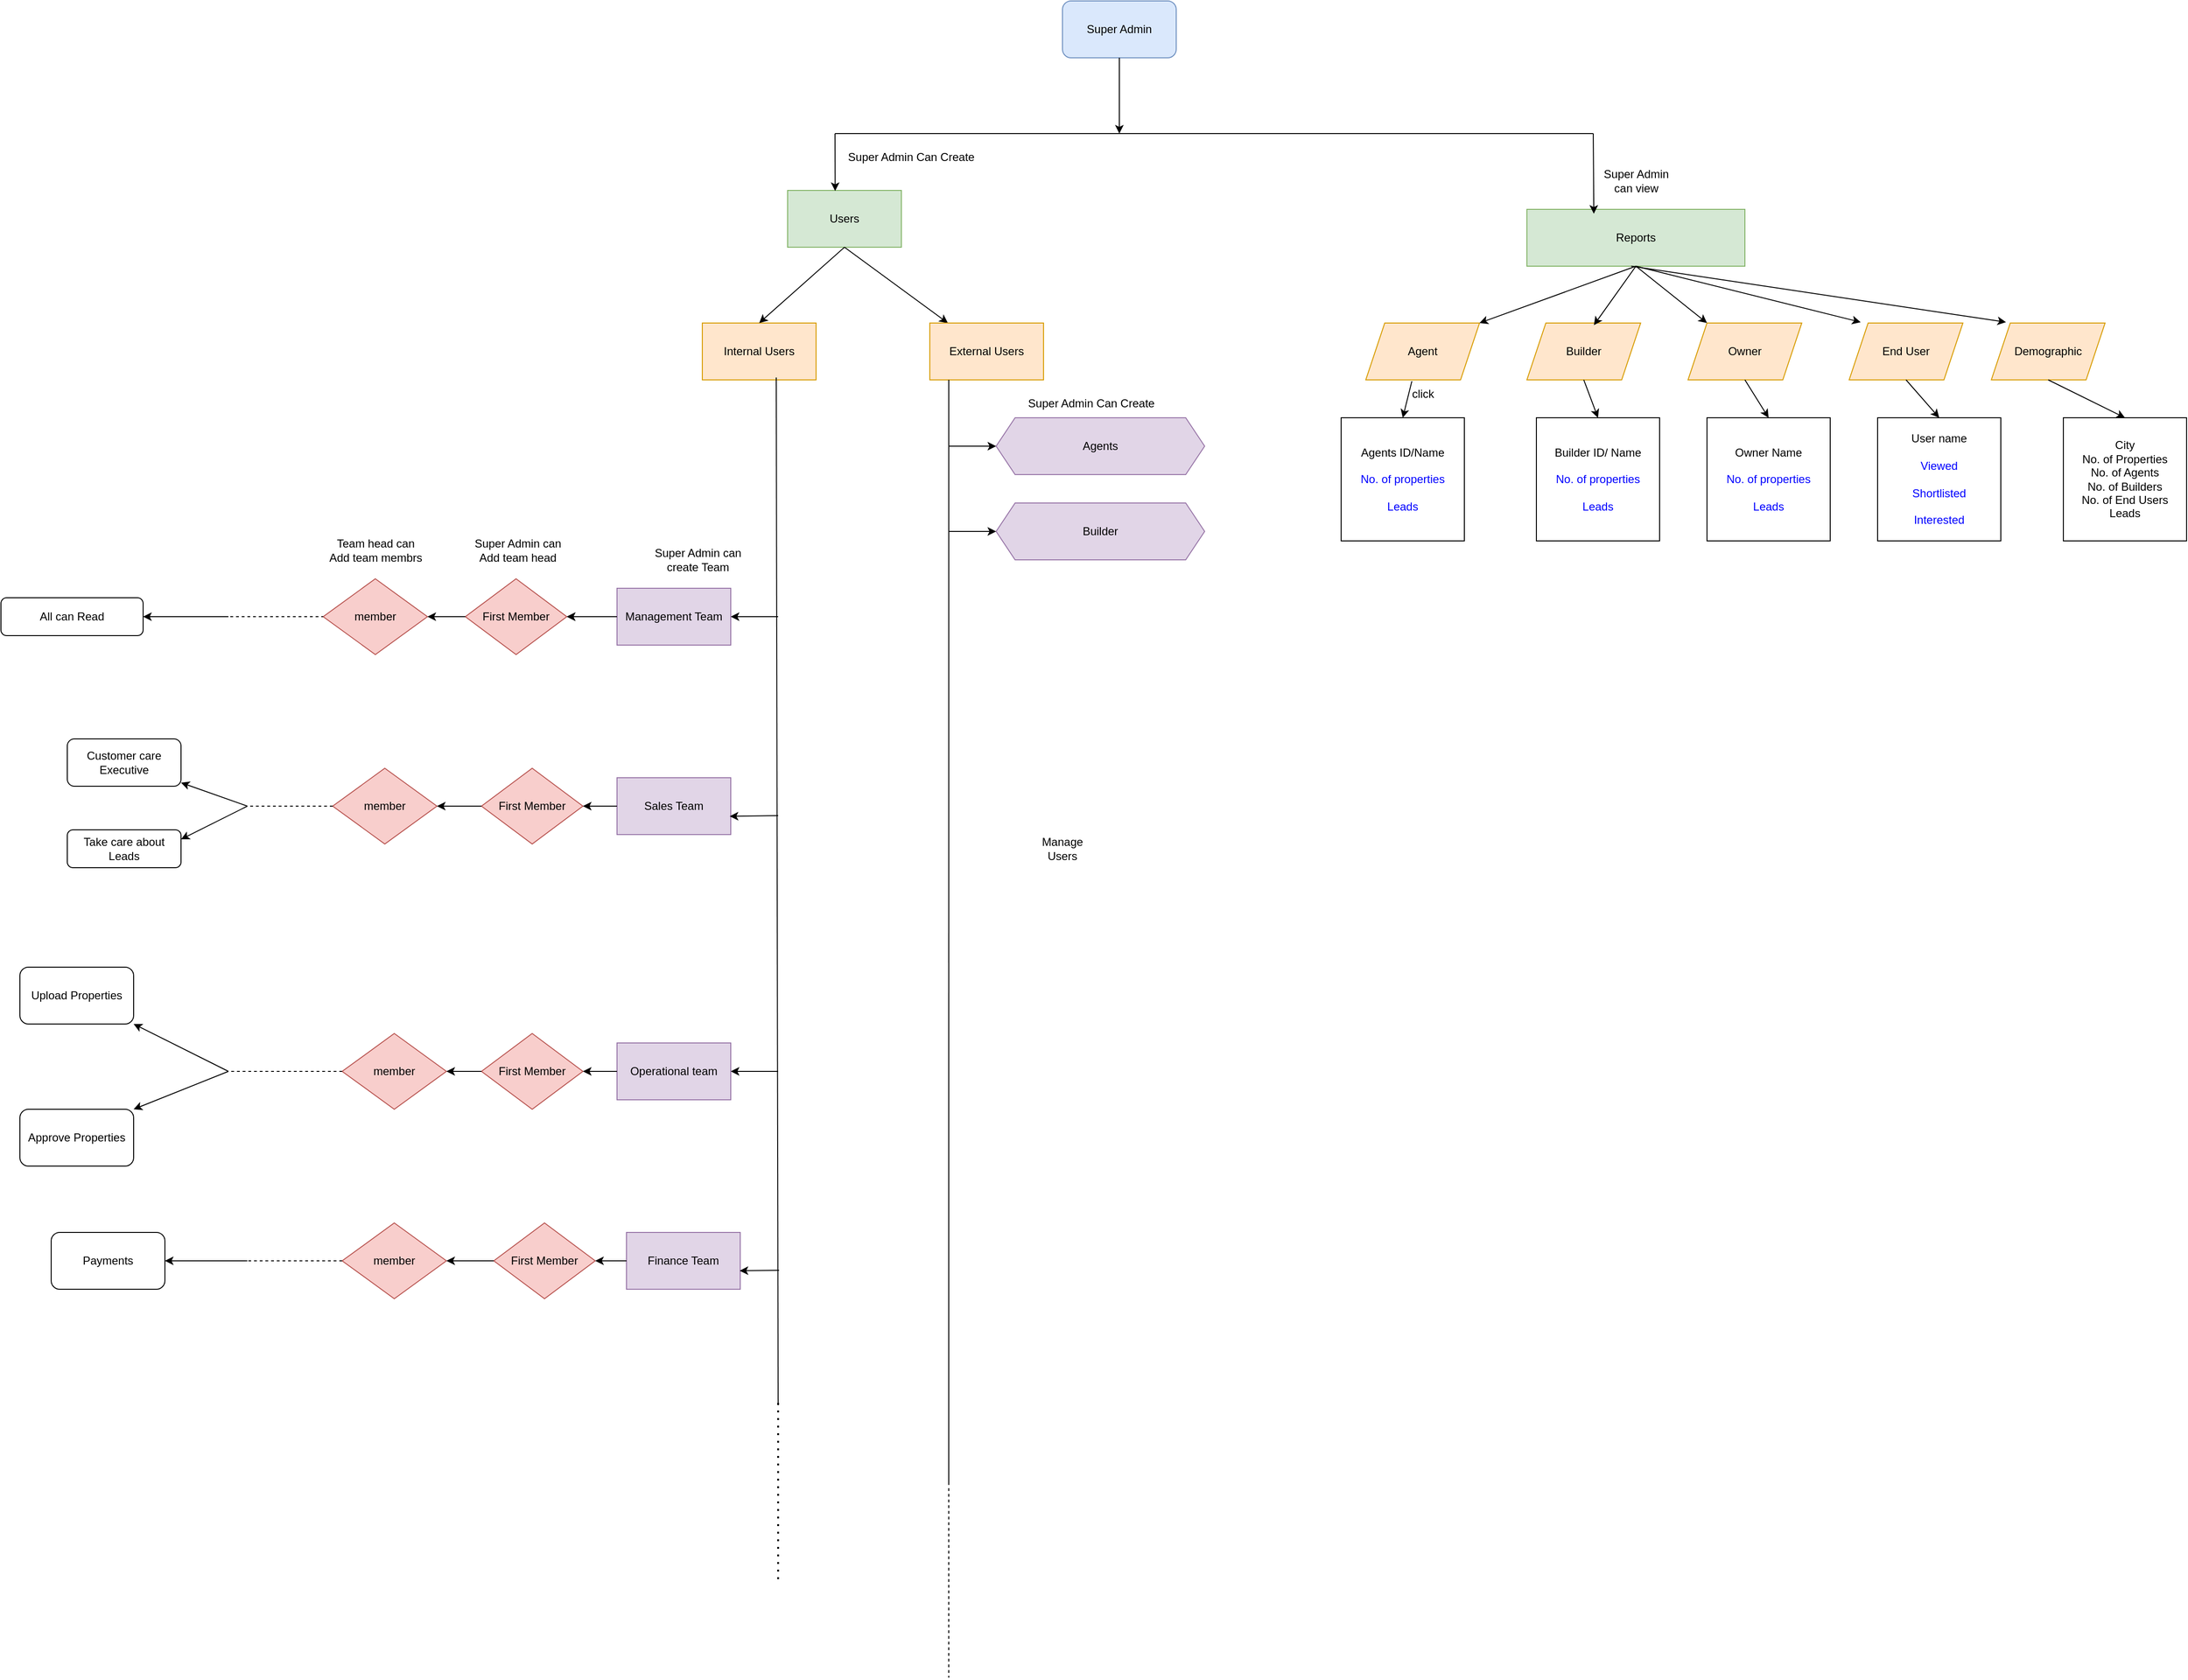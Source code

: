 <mxfile version="22.1.2" type="github">
  <diagram id="C5RBs43oDa-KdzZeNtuy" name="Page-1">
    <mxGraphModel dx="4830" dy="1856" grid="1" gridSize="10" guides="1" tooltips="1" connect="1" arrows="1" fold="1" page="1" pageScale="1" pageWidth="827" pageHeight="1169" math="0" shadow="0">
      <root>
        <mxCell id="WIyWlLk6GJQsqaUBKTNV-0" />
        <mxCell id="WIyWlLk6GJQsqaUBKTNV-1" parent="WIyWlLk6GJQsqaUBKTNV-0" />
        <mxCell id="WIyWlLk6GJQsqaUBKTNV-3" value="Super Admin" style="rounded=1;whiteSpace=wrap;html=1;fontSize=12;glass=0;strokeWidth=1;shadow=0;fillColor=#dae8fc;strokeColor=#6c8ebf;" parent="WIyWlLk6GJQsqaUBKTNV-1" vertex="1">
          <mxGeometry x="120" y="340" width="120" height="60" as="geometry" />
        </mxCell>
        <mxCell id="PIT35P4ncly065lTr-8g-21" value="" style="endArrow=none;html=1;rounded=0;" parent="WIyWlLk6GJQsqaUBKTNV-1" edge="1">
          <mxGeometry width="50" height="50" relative="1" as="geometry">
            <mxPoint x="-120" y="480" as="sourcePoint" />
            <mxPoint x="680" y="480" as="targetPoint" />
          </mxGeometry>
        </mxCell>
        <mxCell id="PIT35P4ncly065lTr-8g-30" value="Users" style="rounded=0;whiteSpace=wrap;html=1;fillColor=#d5e8d4;strokeColor=#82b366;" parent="WIyWlLk6GJQsqaUBKTNV-1" vertex="1">
          <mxGeometry x="-170" y="540" width="120" height="60" as="geometry" />
        </mxCell>
        <mxCell id="PIT35P4ncly065lTr-8g-32" value="Reports" style="rounded=0;whiteSpace=wrap;html=1;fillColor=#d5e8d4;strokeColor=#82b366;" parent="WIyWlLk6GJQsqaUBKTNV-1" vertex="1">
          <mxGeometry x="610" y="560" width="230" height="60" as="geometry" />
        </mxCell>
        <mxCell id="PIT35P4ncly065lTr-8g-42" value="Manage Users" style="text;html=1;strokeColor=none;fillColor=none;align=center;verticalAlign=middle;whiteSpace=wrap;rounded=0;" parent="WIyWlLk6GJQsqaUBKTNV-1" vertex="1">
          <mxGeometry x="90" y="1220" width="60" height="30" as="geometry" />
        </mxCell>
        <mxCell id="PIT35P4ncly065lTr-8g-38" value="Internal Users" style="rounded=0;whiteSpace=wrap;html=1;fillColor=#ffe6cc;strokeColor=#d79b00;" parent="WIyWlLk6GJQsqaUBKTNV-1" vertex="1">
          <mxGeometry x="-260" y="680" width="120" height="60" as="geometry" />
        </mxCell>
        <mxCell id="nNYuNas8sAvrbR3IsNDS-35" value="" style="edgeStyle=orthogonalEdgeStyle;rounded=0;orthogonalLoop=1;jettySize=auto;html=1;" edge="1" parent="WIyWlLk6GJQsqaUBKTNV-1" source="PIT35P4ncly065lTr-8g-41" target="PIT35P4ncly065lTr-8g-125">
          <mxGeometry relative="1" as="geometry" />
        </mxCell>
        <mxCell id="PIT35P4ncly065lTr-8g-41" value="Management Team" style="rounded=0;whiteSpace=wrap;html=1;fillColor=#e1d5e7;strokeColor=#9673a6;" parent="WIyWlLk6GJQsqaUBKTNV-1" vertex="1">
          <mxGeometry x="-350" y="960" width="120" height="60" as="geometry" />
        </mxCell>
        <mxCell id="PIT35P4ncly065lTr-8g-49" value="" style="endArrow=classic;html=1;rounded=0;exitX=0.5;exitY=1;exitDx=0;exitDy=0;entryX=0.5;entryY=0;entryDx=0;entryDy=0;" parent="WIyWlLk6GJQsqaUBKTNV-1" source="PIT35P4ncly065lTr-8g-30" target="PIT35P4ncly065lTr-8g-38" edge="1">
          <mxGeometry width="50" height="50" relative="1" as="geometry">
            <mxPoint x="-550" y="640" as="sourcePoint" />
            <mxPoint x="-500" y="590" as="targetPoint" />
          </mxGeometry>
        </mxCell>
        <mxCell id="PIT35P4ncly065lTr-8g-90" value="" style="endArrow=classic;html=1;rounded=0;entryX=0.418;entryY=0.01;entryDx=0;entryDy=0;entryPerimeter=0;" parent="WIyWlLk6GJQsqaUBKTNV-1" target="PIT35P4ncly065lTr-8g-30" edge="1">
          <mxGeometry width="50" height="50" relative="1" as="geometry">
            <mxPoint x="-120" y="480" as="sourcePoint" />
            <mxPoint y="700" as="targetPoint" />
          </mxGeometry>
        </mxCell>
        <mxCell id="PIT35P4ncly065lTr-8g-93" value="" style="endArrow=classic;html=1;rounded=0;entryX=0.307;entryY=0.077;entryDx=0;entryDy=0;entryPerimeter=0;" parent="WIyWlLk6GJQsqaUBKTNV-1" target="PIT35P4ncly065lTr-8g-32" edge="1">
          <mxGeometry width="50" height="50" relative="1" as="geometry">
            <mxPoint x="680" y="480" as="sourcePoint" />
            <mxPoint x="660" y="460" as="targetPoint" />
          </mxGeometry>
        </mxCell>
        <mxCell id="PIT35P4ncly065lTr-8g-95" value="" style="endArrow=classic;html=1;rounded=0;exitX=0.5;exitY=1;exitDx=0;exitDy=0;" parent="WIyWlLk6GJQsqaUBKTNV-1" source="PIT35P4ncly065lTr-8g-30" target="PIT35P4ncly065lTr-8g-96" edge="1">
          <mxGeometry width="50" height="50" relative="1" as="geometry">
            <mxPoint x="110" y="590" as="sourcePoint" />
            <mxPoint x="70" y="690" as="targetPoint" />
          </mxGeometry>
        </mxCell>
        <mxCell id="PIT35P4ncly065lTr-8g-96" value="External Users" style="rounded=0;whiteSpace=wrap;html=1;fillColor=#ffe6cc;strokeColor=#d79b00;" parent="WIyWlLk6GJQsqaUBKTNV-1" vertex="1">
          <mxGeometry x="-20" y="680" width="120" height="60" as="geometry" />
        </mxCell>
        <mxCell id="PIT35P4ncly065lTr-8g-97" value="Sales Team" style="rounded=0;whiteSpace=wrap;html=1;fillColor=#e1d5e7;strokeColor=#9673a6;" parent="WIyWlLk6GJQsqaUBKTNV-1" vertex="1">
          <mxGeometry x="-350" y="1160" width="120" height="60" as="geometry" />
        </mxCell>
        <mxCell id="PIT35P4ncly065lTr-8g-98" value="Operational team" style="rounded=0;whiteSpace=wrap;html=1;fillColor=#e1d5e7;strokeColor=#9673a6;" parent="WIyWlLk6GJQsqaUBKTNV-1" vertex="1">
          <mxGeometry x="-350" y="1440" width="120" height="60" as="geometry" />
        </mxCell>
        <mxCell id="PIT35P4ncly065lTr-8g-99" value="Finance Team" style="rounded=0;whiteSpace=wrap;html=1;fillColor=#e1d5e7;strokeColor=#9673a6;" parent="WIyWlLk6GJQsqaUBKTNV-1" vertex="1">
          <mxGeometry x="-340" y="1640" width="120" height="60" as="geometry" />
        </mxCell>
        <mxCell id="PIT35P4ncly065lTr-8g-102" value="Agents" style="shape=hexagon;perimeter=hexagonPerimeter2;whiteSpace=wrap;html=1;fixedSize=1;fillColor=#e1d5e7;strokeColor=#9673a6;" parent="WIyWlLk6GJQsqaUBKTNV-1" vertex="1">
          <mxGeometry x="50" y="780" width="220" height="60" as="geometry" />
        </mxCell>
        <mxCell id="PIT35P4ncly065lTr-8g-103" value="Builder" style="shape=hexagon;perimeter=hexagonPerimeter2;whiteSpace=wrap;html=1;fixedSize=1;fillColor=#e1d5e7;strokeColor=#9673a6;" parent="WIyWlLk6GJQsqaUBKTNV-1" vertex="1">
          <mxGeometry x="50" y="870" width="220" height="60" as="geometry" />
        </mxCell>
        <mxCell id="PIT35P4ncly065lTr-8g-106" value="Agent" style="shape=parallelogram;perimeter=parallelogramPerimeter;whiteSpace=wrap;html=1;fixedSize=1;fillColor=#ffe6cc;strokeColor=#d79b00;" parent="WIyWlLk6GJQsqaUBKTNV-1" vertex="1">
          <mxGeometry x="440" y="680" width="120" height="60" as="geometry" />
        </mxCell>
        <mxCell id="PIT35P4ncly065lTr-8g-107" value="Builder" style="shape=parallelogram;perimeter=parallelogramPerimeter;whiteSpace=wrap;html=1;fixedSize=1;fillColor=#ffe6cc;strokeColor=#d79b00;" parent="WIyWlLk6GJQsqaUBKTNV-1" vertex="1">
          <mxGeometry x="610" y="680" width="120" height="60" as="geometry" />
        </mxCell>
        <mxCell id="PIT35P4ncly065lTr-8g-108" value="Owner" style="shape=parallelogram;perimeter=parallelogramPerimeter;whiteSpace=wrap;html=1;fixedSize=1;fillColor=#ffe6cc;strokeColor=#d79b00;" parent="WIyWlLk6GJQsqaUBKTNV-1" vertex="1">
          <mxGeometry x="780" y="680" width="120" height="60" as="geometry" />
        </mxCell>
        <mxCell id="PIT35P4ncly065lTr-8g-109" value="End User" style="shape=parallelogram;perimeter=parallelogramPerimeter;whiteSpace=wrap;html=1;fixedSize=1;fillColor=#ffe6cc;strokeColor=#d79b00;" parent="WIyWlLk6GJQsqaUBKTNV-1" vertex="1">
          <mxGeometry x="950" y="680" width="120" height="60" as="geometry" />
        </mxCell>
        <mxCell id="PIT35P4ncly065lTr-8g-110" value="" style="endArrow=classic;html=1;rounded=0;exitX=0.5;exitY=1;exitDx=0;exitDy=0;entryX=1;entryY=0;entryDx=0;entryDy=0;" parent="WIyWlLk6GJQsqaUBKTNV-1" source="PIT35P4ncly065lTr-8g-32" target="PIT35P4ncly065lTr-8g-106" edge="1">
          <mxGeometry width="50" height="50" relative="1" as="geometry">
            <mxPoint x="530" y="840" as="sourcePoint" />
            <mxPoint x="580" y="790" as="targetPoint" />
          </mxGeometry>
        </mxCell>
        <mxCell id="PIT35P4ncly065lTr-8g-111" value="" style="endArrow=classic;html=1;rounded=0;exitX=0.5;exitY=1;exitDx=0;exitDy=0;entryX=0.589;entryY=0.038;entryDx=0;entryDy=0;entryPerimeter=0;" parent="WIyWlLk6GJQsqaUBKTNV-1" source="PIT35P4ncly065lTr-8g-32" target="PIT35P4ncly065lTr-8g-107" edge="1">
          <mxGeometry width="50" height="50" relative="1" as="geometry">
            <mxPoint x="670" y="630" as="sourcePoint" />
            <mxPoint x="770" y="640" as="targetPoint" />
          </mxGeometry>
        </mxCell>
        <mxCell id="PIT35P4ncly065lTr-8g-112" value="" style="endArrow=classic;html=1;rounded=0;entryX=0.167;entryY=0;entryDx=0;entryDy=0;entryPerimeter=0;exitX=0.5;exitY=1;exitDx=0;exitDy=0;" parent="WIyWlLk6GJQsqaUBKTNV-1" target="PIT35P4ncly065lTr-8g-108" edge="1" source="PIT35P4ncly065lTr-8g-32">
          <mxGeometry width="50" height="50" relative="1" as="geometry">
            <mxPoint x="670" y="620" as="sourcePoint" />
            <mxPoint x="710" y="590" as="targetPoint" />
          </mxGeometry>
        </mxCell>
        <mxCell id="PIT35P4ncly065lTr-8g-113" value="" style="endArrow=classic;html=1;rounded=0;entryX=0.101;entryY=-0.015;entryDx=0;entryDy=0;entryPerimeter=0;exitX=0.5;exitY=1;exitDx=0;exitDy=0;" parent="WIyWlLk6GJQsqaUBKTNV-1" target="PIT35P4ncly065lTr-8g-109" edge="1" source="PIT35P4ncly065lTr-8g-32">
          <mxGeometry width="50" height="50" relative="1" as="geometry">
            <mxPoint x="670" y="620" as="sourcePoint" />
            <mxPoint x="790" y="580" as="targetPoint" />
          </mxGeometry>
        </mxCell>
        <mxCell id="PIT35P4ncly065lTr-8g-115" value="All can Read" style="rounded=1;whiteSpace=wrap;html=1;" parent="WIyWlLk6GJQsqaUBKTNV-1" vertex="1">
          <mxGeometry x="-1000" y="970" width="150" height="40" as="geometry" />
        </mxCell>
        <mxCell id="PIT35P4ncly065lTr-8g-116" value="Take care about Leads" style="rounded=1;whiteSpace=wrap;html=1;" parent="WIyWlLk6GJQsqaUBKTNV-1" vertex="1">
          <mxGeometry x="-930" y="1215" width="120" height="40" as="geometry" />
        </mxCell>
        <mxCell id="PIT35P4ncly065lTr-8g-117" value="Customer care Executive" style="rounded=1;whiteSpace=wrap;html=1;" parent="WIyWlLk6GJQsqaUBKTNV-1" vertex="1">
          <mxGeometry x="-930" y="1119" width="120" height="50" as="geometry" />
        </mxCell>
        <mxCell id="PIT35P4ncly065lTr-8g-119" value="Upload Properties" style="rounded=1;whiteSpace=wrap;html=1;" parent="WIyWlLk6GJQsqaUBKTNV-1" vertex="1">
          <mxGeometry x="-980" y="1360" width="120" height="60" as="geometry" />
        </mxCell>
        <mxCell id="PIT35P4ncly065lTr-8g-123" value="Approve Properties" style="rounded=1;whiteSpace=wrap;html=1;" parent="WIyWlLk6GJQsqaUBKTNV-1" vertex="1">
          <mxGeometry x="-980" y="1510" width="120" height="60" as="geometry" />
        </mxCell>
        <mxCell id="PIT35P4ncly065lTr-8g-125" value="First Member" style="rhombus;whiteSpace=wrap;html=1;fillColor=#f8cecc;strokeColor=#b85450;" parent="WIyWlLk6GJQsqaUBKTNV-1" vertex="1">
          <mxGeometry x="-510" y="950" width="107" height="80" as="geometry" />
        </mxCell>
        <mxCell id="PIT35P4ncly065lTr-8g-126" value="member" style="rhombus;whiteSpace=wrap;html=1;fillColor=#f8cecc;strokeColor=#b85450;" parent="WIyWlLk6GJQsqaUBKTNV-1" vertex="1">
          <mxGeometry x="-650" y="1150" width="110" height="80" as="geometry" />
        </mxCell>
        <mxCell id="PIT35P4ncly065lTr-8g-128" value="First Member" style="rhombus;whiteSpace=wrap;html=1;fillColor=#f8cecc;strokeColor=#b85450;" parent="WIyWlLk6GJQsqaUBKTNV-1" vertex="1">
          <mxGeometry x="-493" y="1430" width="107" height="80" as="geometry" />
        </mxCell>
        <mxCell id="PIT35P4ncly065lTr-8g-129" value="First Member" style="rhombus;whiteSpace=wrap;html=1;fillColor=#f8cecc;strokeColor=#b85450;" parent="WIyWlLk6GJQsqaUBKTNV-1" vertex="1">
          <mxGeometry x="-493" y="1150" width="107" height="80" as="geometry" />
        </mxCell>
        <mxCell id="PIT35P4ncly065lTr-8g-130" value="First Member" style="rhombus;whiteSpace=wrap;html=1;fillColor=#f8cecc;strokeColor=#b85450;" parent="WIyWlLk6GJQsqaUBKTNV-1" vertex="1">
          <mxGeometry x="-480" y="1630" width="107" height="80" as="geometry" />
        </mxCell>
        <mxCell id="PIT35P4ncly065lTr-8g-134" value="member" style="rhombus;whiteSpace=wrap;html=1;fillColor=#f8cecc;strokeColor=#b85450;" parent="WIyWlLk6GJQsqaUBKTNV-1" vertex="1">
          <mxGeometry x="-660" y="950" width="110" height="80" as="geometry" />
        </mxCell>
        <mxCell id="PIT35P4ncly065lTr-8g-136" value="member" style="rhombus;whiteSpace=wrap;html=1;fillColor=#f8cecc;strokeColor=#b85450;" parent="WIyWlLk6GJQsqaUBKTNV-1" vertex="1">
          <mxGeometry x="-640" y="1430" width="110" height="80" as="geometry" />
        </mxCell>
        <mxCell id="PIT35P4ncly065lTr-8g-137" value="member" style="rhombus;whiteSpace=wrap;html=1;fillColor=#f8cecc;strokeColor=#b85450;" parent="WIyWlLk6GJQsqaUBKTNV-1" vertex="1">
          <mxGeometry x="-640" y="1630" width="110" height="80" as="geometry" />
        </mxCell>
        <mxCell id="PIT35P4ncly065lTr-8g-139" value="Payments" style="rounded=1;whiteSpace=wrap;html=1;" parent="WIyWlLk6GJQsqaUBKTNV-1" vertex="1">
          <mxGeometry x="-947" y="1640" width="120" height="60" as="geometry" />
        </mxCell>
        <mxCell id="PIT35P4ncly065lTr-8g-140" value="Agents ID/Name&lt;br&gt;&lt;br&gt;&lt;font color=&quot;#0000ff&quot;&gt;No. of properties&lt;br&gt;&lt;br&gt;Leads&lt;/font&gt;" style="rounded=0;whiteSpace=wrap;html=1;" parent="WIyWlLk6GJQsqaUBKTNV-1" vertex="1">
          <mxGeometry x="414" y="780" width="130" height="130" as="geometry" />
        </mxCell>
        <mxCell id="PIT35P4ncly065lTr-8g-141" value="" style="endArrow=classic;html=1;rounded=0;exitX=0;exitY=0.5;exitDx=0;exitDy=0;entryX=1;entryY=0.5;entryDx=0;entryDy=0;" parent="WIyWlLk6GJQsqaUBKTNV-1" source="PIT35P4ncly065lTr-8g-41" target="PIT35P4ncly065lTr-8g-125" edge="1">
          <mxGeometry width="50" height="50" relative="1" as="geometry">
            <mxPoint x="-470" y="1190" as="sourcePoint" />
            <mxPoint x="-390" y="1040" as="targetPoint" />
          </mxGeometry>
        </mxCell>
        <mxCell id="PIT35P4ncly065lTr-8g-142" value="" style="endArrow=classic;html=1;rounded=0;exitX=0;exitY=0.5;exitDx=0;exitDy=0;entryX=1;entryY=0.5;entryDx=0;entryDy=0;" parent="WIyWlLk6GJQsqaUBKTNV-1" source="PIT35P4ncly065lTr-8g-125" target="PIT35P4ncly065lTr-8g-134" edge="1">
          <mxGeometry width="50" height="50" relative="1" as="geometry">
            <mxPoint x="-470" y="1190" as="sourcePoint" />
            <mxPoint x="-420" y="1140" as="targetPoint" />
          </mxGeometry>
        </mxCell>
        <mxCell id="PIT35P4ncly065lTr-8g-143" value="" style="endArrow=classic;html=1;rounded=0;entryX=1;entryY=0.5;entryDx=0;entryDy=0;" parent="WIyWlLk6GJQsqaUBKTNV-1" target="PIT35P4ncly065lTr-8g-115" edge="1">
          <mxGeometry width="50" height="50" relative="1" as="geometry">
            <mxPoint x="-760" y="990" as="sourcePoint" />
            <mxPoint x="-420" y="1140" as="targetPoint" />
          </mxGeometry>
        </mxCell>
        <mxCell id="PIT35P4ncly065lTr-8g-144" value="" style="endArrow=classic;html=1;rounded=0;exitX=0;exitY=0.5;exitDx=0;exitDy=0;entryX=1;entryY=0.5;entryDx=0;entryDy=0;" parent="WIyWlLk6GJQsqaUBKTNV-1" source="PIT35P4ncly065lTr-8g-97" target="PIT35P4ncly065lTr-8g-129" edge="1">
          <mxGeometry width="50" height="50" relative="1" as="geometry">
            <mxPoint x="-520" y="1180" as="sourcePoint" />
            <mxPoint x="-470" y="1130" as="targetPoint" />
          </mxGeometry>
        </mxCell>
        <mxCell id="PIT35P4ncly065lTr-8g-145" value="" style="endArrow=classic;html=1;rounded=0;exitX=0;exitY=0.5;exitDx=0;exitDy=0;entryX=1;entryY=0.5;entryDx=0;entryDy=0;" parent="WIyWlLk6GJQsqaUBKTNV-1" source="PIT35P4ncly065lTr-8g-129" target="PIT35P4ncly065lTr-8g-126" edge="1">
          <mxGeometry width="50" height="50" relative="1" as="geometry">
            <mxPoint x="-520" y="1180" as="sourcePoint" />
            <mxPoint x="-470" y="1130" as="targetPoint" />
          </mxGeometry>
        </mxCell>
        <mxCell id="PIT35P4ncly065lTr-8g-146" value="" style="endArrow=classic;html=1;rounded=0;" parent="WIyWlLk6GJQsqaUBKTNV-1" target="PIT35P4ncly065lTr-8g-117" edge="1">
          <mxGeometry width="50" height="50" relative="1" as="geometry">
            <mxPoint x="-740" y="1190" as="sourcePoint" />
            <mxPoint x="-470" y="1130" as="targetPoint" />
          </mxGeometry>
        </mxCell>
        <mxCell id="PIT35P4ncly065lTr-8g-148" value="" style="endArrow=classic;html=1;rounded=0;entryX=1;entryY=0.25;entryDx=0;entryDy=0;" parent="WIyWlLk6GJQsqaUBKTNV-1" target="PIT35P4ncly065lTr-8g-116" edge="1">
          <mxGeometry width="50" height="50" relative="1" as="geometry">
            <mxPoint x="-740" y="1190" as="sourcePoint" />
            <mxPoint x="-470" y="1130" as="targetPoint" />
          </mxGeometry>
        </mxCell>
        <mxCell id="PIT35P4ncly065lTr-8g-149" value="" style="endArrow=classic;html=1;rounded=0;exitX=0.5;exitY=1;exitDx=0;exitDy=0;" parent="WIyWlLk6GJQsqaUBKTNV-1" source="WIyWlLk6GJQsqaUBKTNV-3" edge="1">
          <mxGeometry width="50" height="50" relative="1" as="geometry">
            <mxPoint x="30" y="610" as="sourcePoint" />
            <mxPoint x="180" y="480" as="targetPoint" />
          </mxGeometry>
        </mxCell>
        <mxCell id="PIT35P4ncly065lTr-8g-150" value="" style="endArrow=none;html=1;rounded=0;entryX=0.65;entryY=0.958;entryDx=0;entryDy=0;entryPerimeter=0;" parent="WIyWlLk6GJQsqaUBKTNV-1" target="PIT35P4ncly065lTr-8g-38" edge="1">
          <mxGeometry width="50" height="50" relative="1" as="geometry">
            <mxPoint x="-180" y="1822.5" as="sourcePoint" />
            <mxPoint x="-450" y="900" as="targetPoint" />
          </mxGeometry>
        </mxCell>
        <mxCell id="PIT35P4ncly065lTr-8g-151" value="" style="endArrow=classic;html=1;rounded=0;entryX=1;entryY=0.5;entryDx=0;entryDy=0;" parent="WIyWlLk6GJQsqaUBKTNV-1" target="PIT35P4ncly065lTr-8g-41" edge="1">
          <mxGeometry width="50" height="50" relative="1" as="geometry">
            <mxPoint x="-180" y="990" as="sourcePoint" />
            <mxPoint x="-450" y="920" as="targetPoint" />
          </mxGeometry>
        </mxCell>
        <mxCell id="PIT35P4ncly065lTr-8g-152" value="" style="endArrow=classic;html=1;rounded=0;entryX=0.991;entryY=0.679;entryDx=0;entryDy=0;entryPerimeter=0;" parent="WIyWlLk6GJQsqaUBKTNV-1" target="PIT35P4ncly065lTr-8g-97" edge="1">
          <mxGeometry width="50" height="50" relative="1" as="geometry">
            <mxPoint x="-180" y="1200" as="sourcePoint" />
            <mxPoint x="-450" y="1040" as="targetPoint" />
          </mxGeometry>
        </mxCell>
        <mxCell id="PIT35P4ncly065lTr-8g-153" value="" style="endArrow=classic;html=1;rounded=0;entryX=1;entryY=0.5;entryDx=0;entryDy=0;" parent="WIyWlLk6GJQsqaUBKTNV-1" target="PIT35P4ncly065lTr-8g-98" edge="1">
          <mxGeometry width="50" height="50" relative="1" as="geometry">
            <mxPoint x="-180" y="1470" as="sourcePoint" />
            <mxPoint x="-670" y="1390" as="targetPoint" />
          </mxGeometry>
        </mxCell>
        <mxCell id="PIT35P4ncly065lTr-8g-154" value="" style="endArrow=classic;html=1;rounded=0;entryX=0.995;entryY=0.675;entryDx=0;entryDy=0;entryPerimeter=0;" parent="WIyWlLk6GJQsqaUBKTNV-1" target="PIT35P4ncly065lTr-8g-99" edge="1">
          <mxGeometry width="50" height="50" relative="1" as="geometry">
            <mxPoint x="-179.048" y="1680" as="sourcePoint" />
            <mxPoint x="-670" y="1560" as="targetPoint" />
          </mxGeometry>
        </mxCell>
        <mxCell id="PIT35P4ncly065lTr-8g-155" value="" style="endArrow=classic;html=1;rounded=0;exitX=0;exitY=0.5;exitDx=0;exitDy=0;entryX=1;entryY=0.5;entryDx=0;entryDy=0;" parent="WIyWlLk6GJQsqaUBKTNV-1" source="PIT35P4ncly065lTr-8g-98" target="PIT35P4ncly065lTr-8g-128" edge="1">
          <mxGeometry width="50" height="50" relative="1" as="geometry">
            <mxPoint x="-580" y="1530" as="sourcePoint" />
            <mxPoint x="-530" y="1480" as="targetPoint" />
          </mxGeometry>
        </mxCell>
        <mxCell id="PIT35P4ncly065lTr-8g-156" value="" style="endArrow=classic;html=1;rounded=0;exitX=0;exitY=0.5;exitDx=0;exitDy=0;entryX=1;entryY=0.5;entryDx=0;entryDy=0;" parent="WIyWlLk6GJQsqaUBKTNV-1" source="PIT35P4ncly065lTr-8g-128" target="PIT35P4ncly065lTr-8g-136" edge="1">
          <mxGeometry width="50" height="50" relative="1" as="geometry">
            <mxPoint x="-580" y="1530" as="sourcePoint" />
            <mxPoint x="-500" y="1590" as="targetPoint" />
          </mxGeometry>
        </mxCell>
        <mxCell id="PIT35P4ncly065lTr-8g-157" value="" style="endArrow=classic;html=1;rounded=0;entryX=1;entryY=1;entryDx=0;entryDy=0;" parent="WIyWlLk6GJQsqaUBKTNV-1" target="PIT35P4ncly065lTr-8g-119" edge="1">
          <mxGeometry width="50" height="50" relative="1" as="geometry">
            <mxPoint x="-760" y="1470" as="sourcePoint" />
            <mxPoint x="-530" y="1480" as="targetPoint" />
          </mxGeometry>
        </mxCell>
        <mxCell id="PIT35P4ncly065lTr-8g-158" value="" style="endArrow=classic;html=1;rounded=0;entryX=1;entryY=0;entryDx=0;entryDy=0;" parent="WIyWlLk6GJQsqaUBKTNV-1" target="PIT35P4ncly065lTr-8g-123" edge="1">
          <mxGeometry width="50" height="50" relative="1" as="geometry">
            <mxPoint x="-760" y="1470" as="sourcePoint" />
            <mxPoint x="-530" y="1480" as="targetPoint" />
          </mxGeometry>
        </mxCell>
        <mxCell id="PIT35P4ncly065lTr-8g-159" value="" style="endArrow=classic;html=1;rounded=0;exitX=0;exitY=0.5;exitDx=0;exitDy=0;entryX=1;entryY=0.5;entryDx=0;entryDy=0;" parent="WIyWlLk6GJQsqaUBKTNV-1" source="PIT35P4ncly065lTr-8g-99" target="PIT35P4ncly065lTr-8g-130" edge="1">
          <mxGeometry width="50" height="50" relative="1" as="geometry">
            <mxPoint x="-570" y="1430" as="sourcePoint" />
            <mxPoint x="-520" y="1380" as="targetPoint" />
          </mxGeometry>
        </mxCell>
        <mxCell id="PIT35P4ncly065lTr-8g-160" value="" style="endArrow=classic;html=1;rounded=0;exitX=0;exitY=0.5;exitDx=0;exitDy=0;entryX=1;entryY=0.5;entryDx=0;entryDy=0;" parent="WIyWlLk6GJQsqaUBKTNV-1" source="PIT35P4ncly065lTr-8g-130" target="PIT35P4ncly065lTr-8g-137" edge="1">
          <mxGeometry width="50" height="50" relative="1" as="geometry">
            <mxPoint x="-570" y="1430" as="sourcePoint" />
            <mxPoint x="-520" y="1380" as="targetPoint" />
          </mxGeometry>
        </mxCell>
        <mxCell id="PIT35P4ncly065lTr-8g-161" value="" style="endArrow=classic;html=1;rounded=0;entryX=1;entryY=0.5;entryDx=0;entryDy=0;" parent="WIyWlLk6GJQsqaUBKTNV-1" target="PIT35P4ncly065lTr-8g-139" edge="1">
          <mxGeometry width="50" height="50" relative="1" as="geometry">
            <mxPoint x="-740" y="1670" as="sourcePoint" />
            <mxPoint x="-520" y="1380" as="targetPoint" />
          </mxGeometry>
        </mxCell>
        <mxCell id="nNYuNas8sAvrbR3IsNDS-0" value="Owner Name&lt;br&gt;&lt;br&gt;&lt;font color=&quot;#0000ff&quot;&gt;No. of properties&lt;br&gt;&lt;br&gt;Leads&lt;/font&gt;" style="rounded=0;whiteSpace=wrap;html=1;" vertex="1" parent="WIyWlLk6GJQsqaUBKTNV-1">
          <mxGeometry x="800" y="780" width="130" height="130" as="geometry" />
        </mxCell>
        <mxCell id="nNYuNas8sAvrbR3IsNDS-1" value="Builder ID/ Name&lt;br&gt;&lt;br&gt;&lt;font color=&quot;#0000ff&quot;&gt;No. of properties&lt;br&gt;&lt;br&gt;Leads&lt;/font&gt;" style="rounded=0;whiteSpace=wrap;html=1;" vertex="1" parent="WIyWlLk6GJQsqaUBKTNV-1">
          <mxGeometry x="620" y="780" width="130" height="130" as="geometry" />
        </mxCell>
        <mxCell id="nNYuNas8sAvrbR3IsNDS-2" value="User name&lt;br&gt;&lt;br&gt;&lt;font color=&quot;#0000ff&quot;&gt;Viewed&lt;br&gt;&lt;br&gt;Shortlisted&lt;br&gt;&lt;br&gt;Interested&lt;br&gt;&lt;/font&gt;" style="rounded=0;whiteSpace=wrap;html=1;" vertex="1" parent="WIyWlLk6GJQsqaUBKTNV-1">
          <mxGeometry x="980" y="780" width="130" height="130" as="geometry" />
        </mxCell>
        <mxCell id="nNYuNas8sAvrbR3IsNDS-3" value="City&lt;br&gt;No. of Properties&lt;br&gt;No. of Agents&lt;br&gt;No. of Builders&lt;br&gt;No. of End Users&lt;br&gt;Leads" style="rounded=0;whiteSpace=wrap;html=1;" vertex="1" parent="WIyWlLk6GJQsqaUBKTNV-1">
          <mxGeometry x="1176" y="780" width="130" height="130" as="geometry" />
        </mxCell>
        <mxCell id="nNYuNas8sAvrbR3IsNDS-4" value="Demographic" style="shape=parallelogram;perimeter=parallelogramPerimeter;whiteSpace=wrap;html=1;fixedSize=1;fillColor=#ffe6cc;strokeColor=#d79b00;" vertex="1" parent="WIyWlLk6GJQsqaUBKTNV-1">
          <mxGeometry x="1100" y="680" width="120" height="60" as="geometry" />
        </mxCell>
        <mxCell id="nNYuNas8sAvrbR3IsNDS-5" value="" style="endArrow=classic;html=1;rounded=0;entryX=0.129;entryY=-0.015;entryDx=0;entryDy=0;entryPerimeter=0;" edge="1" parent="WIyWlLk6GJQsqaUBKTNV-1" target="nNYuNas8sAvrbR3IsNDS-4">
          <mxGeometry width="50" height="50" relative="1" as="geometry">
            <mxPoint x="720" y="620" as="sourcePoint" />
            <mxPoint x="900" y="650" as="targetPoint" />
          </mxGeometry>
        </mxCell>
        <mxCell id="nNYuNas8sAvrbR3IsNDS-9" value="" style="endArrow=classic;html=1;rounded=0;exitX=0.5;exitY=1;exitDx=0;exitDy=0;entryX=0.5;entryY=0;entryDx=0;entryDy=0;" edge="1" parent="WIyWlLk6GJQsqaUBKTNV-1" source="PIT35P4ncly065lTr-8g-107" target="nNYuNas8sAvrbR3IsNDS-1">
          <mxGeometry width="50" height="50" relative="1" as="geometry">
            <mxPoint x="920" y="840" as="sourcePoint" />
            <mxPoint x="970" y="790" as="targetPoint" />
          </mxGeometry>
        </mxCell>
        <mxCell id="nNYuNas8sAvrbR3IsNDS-10" value="" style="endArrow=classic;html=1;rounded=0;exitX=0.405;exitY=1.024;exitDx=0;exitDy=0;exitPerimeter=0;entryX=0.5;entryY=0;entryDx=0;entryDy=0;" edge="1" parent="WIyWlLk6GJQsqaUBKTNV-1" source="PIT35P4ncly065lTr-8g-106" target="PIT35P4ncly065lTr-8g-140">
          <mxGeometry width="50" height="50" relative="1" as="geometry">
            <mxPoint x="920" y="840" as="sourcePoint" />
            <mxPoint x="970" y="790" as="targetPoint" />
          </mxGeometry>
        </mxCell>
        <mxCell id="nNYuNas8sAvrbR3IsNDS-11" value="" style="endArrow=classic;html=1;rounded=0;exitX=0.5;exitY=1;exitDx=0;exitDy=0;entryX=0.5;entryY=0;entryDx=0;entryDy=0;" edge="1" parent="WIyWlLk6GJQsqaUBKTNV-1" source="PIT35P4ncly065lTr-8g-108" target="nNYuNas8sAvrbR3IsNDS-0">
          <mxGeometry width="50" height="50" relative="1" as="geometry">
            <mxPoint x="920" y="840" as="sourcePoint" />
            <mxPoint x="970" y="790" as="targetPoint" />
          </mxGeometry>
        </mxCell>
        <mxCell id="nNYuNas8sAvrbR3IsNDS-12" value="" style="endArrow=classic;html=1;rounded=0;exitX=0.5;exitY=1;exitDx=0;exitDy=0;entryX=0.5;entryY=0;entryDx=0;entryDy=0;" edge="1" parent="WIyWlLk6GJQsqaUBKTNV-1" source="PIT35P4ncly065lTr-8g-109" target="nNYuNas8sAvrbR3IsNDS-2">
          <mxGeometry width="50" height="50" relative="1" as="geometry">
            <mxPoint x="920" y="840" as="sourcePoint" />
            <mxPoint x="970" y="790" as="targetPoint" />
          </mxGeometry>
        </mxCell>
        <mxCell id="nNYuNas8sAvrbR3IsNDS-13" value="" style="endArrow=classic;html=1;rounded=0;exitX=0.5;exitY=1;exitDx=0;exitDy=0;entryX=0.5;entryY=0;entryDx=0;entryDy=0;" edge="1" parent="WIyWlLk6GJQsqaUBKTNV-1" source="nNYuNas8sAvrbR3IsNDS-4" target="nNYuNas8sAvrbR3IsNDS-3">
          <mxGeometry width="50" height="50" relative="1" as="geometry">
            <mxPoint x="920" y="840" as="sourcePoint" />
            <mxPoint x="970" y="790" as="targetPoint" />
          </mxGeometry>
        </mxCell>
        <mxCell id="nNYuNas8sAvrbR3IsNDS-14" value="" style="endArrow=none;html=1;rounded=0;entryX=0.167;entryY=1;entryDx=0;entryDy=0;entryPerimeter=0;" edge="1" parent="WIyWlLk6GJQsqaUBKTNV-1" target="PIT35P4ncly065lTr-8g-96">
          <mxGeometry width="50" height="50" relative="1" as="geometry">
            <mxPoint y="1906.667" as="sourcePoint" />
            <mxPoint x="130" y="960" as="targetPoint" />
          </mxGeometry>
        </mxCell>
        <mxCell id="nNYuNas8sAvrbR3IsNDS-15" value="" style="endArrow=classic;html=1;rounded=0;entryX=0;entryY=0.5;entryDx=0;entryDy=0;" edge="1" parent="WIyWlLk6GJQsqaUBKTNV-1" target="PIT35P4ncly065lTr-8g-102">
          <mxGeometry width="50" height="50" relative="1" as="geometry">
            <mxPoint y="810" as="sourcePoint" />
            <mxPoint x="20" y="1160" as="targetPoint" />
          </mxGeometry>
        </mxCell>
        <mxCell id="nNYuNas8sAvrbR3IsNDS-16" value="" style="endArrow=classic;html=1;rounded=0;entryX=0;entryY=0.5;entryDx=0;entryDy=0;" edge="1" parent="WIyWlLk6GJQsqaUBKTNV-1" target="PIT35P4ncly065lTr-8g-103">
          <mxGeometry width="50" height="50" relative="1" as="geometry">
            <mxPoint y="900" as="sourcePoint" />
            <mxPoint x="50" y="720" as="targetPoint" />
          </mxGeometry>
        </mxCell>
        <mxCell id="nNYuNas8sAvrbR3IsNDS-17" value="" style="endArrow=none;dashed=1;html=1;dashPattern=1 3;strokeWidth=2;rounded=0;" edge="1" parent="WIyWlLk6GJQsqaUBKTNV-1">
          <mxGeometry width="50" height="50" relative="1" as="geometry">
            <mxPoint x="-180" y="1820" as="sourcePoint" />
            <mxPoint x="-180" y="2010" as="targetPoint" />
          </mxGeometry>
        </mxCell>
        <mxCell id="nNYuNas8sAvrbR3IsNDS-18" value="" style="endArrow=none;dashed=1;html=1;rounded=0;" edge="1" parent="WIyWlLk6GJQsqaUBKTNV-1">
          <mxGeometry width="50" height="50" relative="1" as="geometry">
            <mxPoint y="1910" as="sourcePoint" />
            <mxPoint y="2110" as="targetPoint" />
          </mxGeometry>
        </mxCell>
        <mxCell id="nNYuNas8sAvrbR3IsNDS-19" value="" style="endArrow=none;dashed=1;html=1;rounded=0;exitX=0;exitY=0.5;exitDx=0;exitDy=0;" edge="1" parent="WIyWlLk6GJQsqaUBKTNV-1" source="PIT35P4ncly065lTr-8g-126">
          <mxGeometry width="50" height="50" relative="1" as="geometry">
            <mxPoint x="-530" y="1220" as="sourcePoint" />
            <mxPoint x="-740" y="1190" as="targetPoint" />
          </mxGeometry>
        </mxCell>
        <mxCell id="nNYuNas8sAvrbR3IsNDS-20" value="" style="endArrow=none;dashed=1;html=1;rounded=0;exitX=0;exitY=0.5;exitDx=0;exitDy=0;" edge="1" parent="WIyWlLk6GJQsqaUBKTNV-1" source="PIT35P4ncly065lTr-8g-136">
          <mxGeometry width="50" height="50" relative="1" as="geometry">
            <mxPoint x="-520" y="1350" as="sourcePoint" />
            <mxPoint x="-760" y="1470" as="targetPoint" />
          </mxGeometry>
        </mxCell>
        <mxCell id="nNYuNas8sAvrbR3IsNDS-21" value="" style="endArrow=none;dashed=1;html=1;rounded=0;exitX=0;exitY=0.5;exitDx=0;exitDy=0;" edge="1" parent="WIyWlLk6GJQsqaUBKTNV-1" source="PIT35P4ncly065lTr-8g-137">
          <mxGeometry width="50" height="50" relative="1" as="geometry">
            <mxPoint x="-520" y="1510" as="sourcePoint" />
            <mxPoint x="-740" y="1670" as="targetPoint" />
          </mxGeometry>
        </mxCell>
        <mxCell id="nNYuNas8sAvrbR3IsNDS-22" value="" style="endArrow=none;dashed=1;html=1;rounded=0;entryX=0;entryY=0.5;entryDx=0;entryDy=0;" edge="1" parent="WIyWlLk6GJQsqaUBKTNV-1" target="PIT35P4ncly065lTr-8g-134">
          <mxGeometry width="50" height="50" relative="1" as="geometry">
            <mxPoint x="-770" y="990" as="sourcePoint" />
            <mxPoint x="-470" y="1050" as="targetPoint" />
          </mxGeometry>
        </mxCell>
        <mxCell id="nNYuNas8sAvrbR3IsNDS-23" value="Super Admin Can Create" style="text;html=1;align=center;verticalAlign=middle;resizable=0;points=[];autosize=1;strokeColor=none;fillColor=none;" vertex="1" parent="WIyWlLk6GJQsqaUBKTNV-1">
          <mxGeometry x="-120" y="490" width="160" height="30" as="geometry" />
        </mxCell>
        <mxCell id="nNYuNas8sAvrbR3IsNDS-24" value="Super Admin &lt;br&gt;can view" style="text;html=1;align=center;verticalAlign=middle;resizable=0;points=[];autosize=1;strokeColor=none;fillColor=none;" vertex="1" parent="WIyWlLk6GJQsqaUBKTNV-1">
          <mxGeometry x="680" y="510" width="90" height="40" as="geometry" />
        </mxCell>
        <mxCell id="nNYuNas8sAvrbR3IsNDS-25" value="Super Admin can &lt;br&gt;create Team" style="text;html=1;align=center;verticalAlign=middle;resizable=0;points=[];autosize=1;strokeColor=none;fillColor=none;" vertex="1" parent="WIyWlLk6GJQsqaUBKTNV-1">
          <mxGeometry x="-320" y="910" width="110" height="40" as="geometry" />
        </mxCell>
        <mxCell id="nNYuNas8sAvrbR3IsNDS-26" value="Super Admin can &lt;br&gt;Add team head" style="text;html=1;align=center;verticalAlign=middle;resizable=0;points=[];autosize=1;strokeColor=none;fillColor=none;" vertex="1" parent="WIyWlLk6GJQsqaUBKTNV-1">
          <mxGeometry x="-510" y="900" width="110" height="40" as="geometry" />
        </mxCell>
        <mxCell id="nNYuNas8sAvrbR3IsNDS-27" value="Team head can &lt;br&gt;Add team membrs" style="text;html=1;align=center;verticalAlign=middle;resizable=0;points=[];autosize=1;strokeColor=none;fillColor=none;" vertex="1" parent="WIyWlLk6GJQsqaUBKTNV-1">
          <mxGeometry x="-665" y="900" width="120" height="40" as="geometry" />
        </mxCell>
        <mxCell id="nNYuNas8sAvrbR3IsNDS-28" value="Super Admin Can Create" style="text;html=1;align=center;verticalAlign=middle;resizable=0;points=[];autosize=1;strokeColor=none;fillColor=none;" vertex="1" parent="WIyWlLk6GJQsqaUBKTNV-1">
          <mxGeometry x="70" y="750" width="160" height="30" as="geometry" />
        </mxCell>
        <mxCell id="nNYuNas8sAvrbR3IsNDS-29" value="click" style="text;html=1;align=center;verticalAlign=middle;resizable=0;points=[];autosize=1;strokeColor=none;fillColor=none;" vertex="1" parent="WIyWlLk6GJQsqaUBKTNV-1">
          <mxGeometry x="475" y="740" width="50" height="30" as="geometry" />
        </mxCell>
      </root>
    </mxGraphModel>
  </diagram>
</mxfile>
